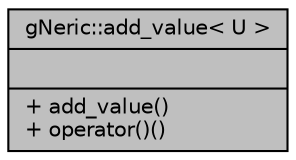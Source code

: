 digraph "gNeric::add_value&lt; U &gt;"
{
 // INTERACTIVE_SVG=YES
  bgcolor="transparent";
  edge [fontname="Helvetica",fontsize="10",labelfontname="Helvetica",labelfontsize="10"];
  node [fontname="Helvetica",fontsize="10",shape=record];
  Node1 [label="{gNeric::add_value\< U \>\n||+ add_value()\l+ operator()()\l}",height=0.2,width=0.4,color="black", fillcolor="grey75", style="filled", fontcolor="black"];
}
